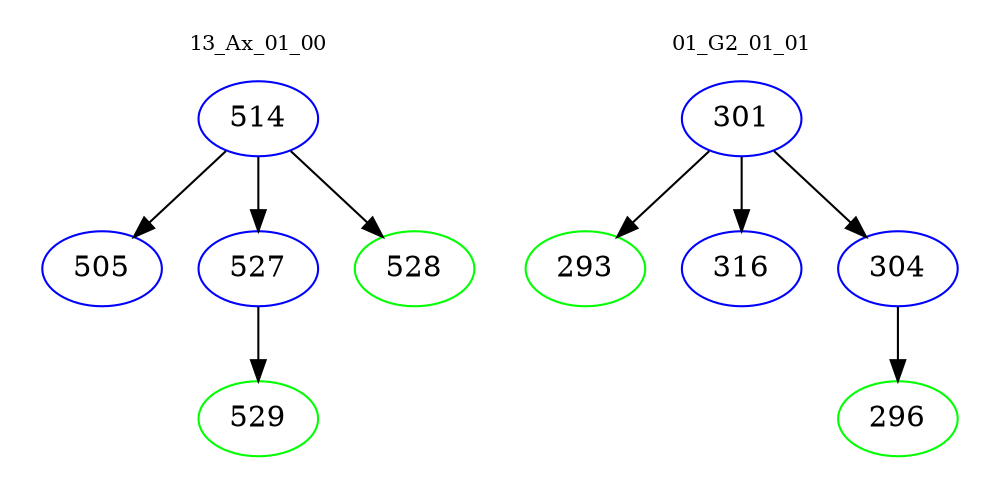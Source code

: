 digraph{
subgraph cluster_0 {
color = white
label = "13_Ax_01_00";
fontsize=10;
T0_514 [label="514", color="blue"]
T0_514 -> T0_505 [color="black"]
T0_505 [label="505", color="blue"]
T0_514 -> T0_527 [color="black"]
T0_527 [label="527", color="blue"]
T0_527 -> T0_529 [color="black"]
T0_529 [label="529", color="green"]
T0_514 -> T0_528 [color="black"]
T0_528 [label="528", color="green"]
}
subgraph cluster_1 {
color = white
label = "01_G2_01_01";
fontsize=10;
T1_301 [label="301", color="blue"]
T1_301 -> T1_293 [color="black"]
T1_293 [label="293", color="green"]
T1_301 -> T1_316 [color="black"]
T1_316 [label="316", color="blue"]
T1_301 -> T1_304 [color="black"]
T1_304 [label="304", color="blue"]
T1_304 -> T1_296 [color="black"]
T1_296 [label="296", color="green"]
}
}
